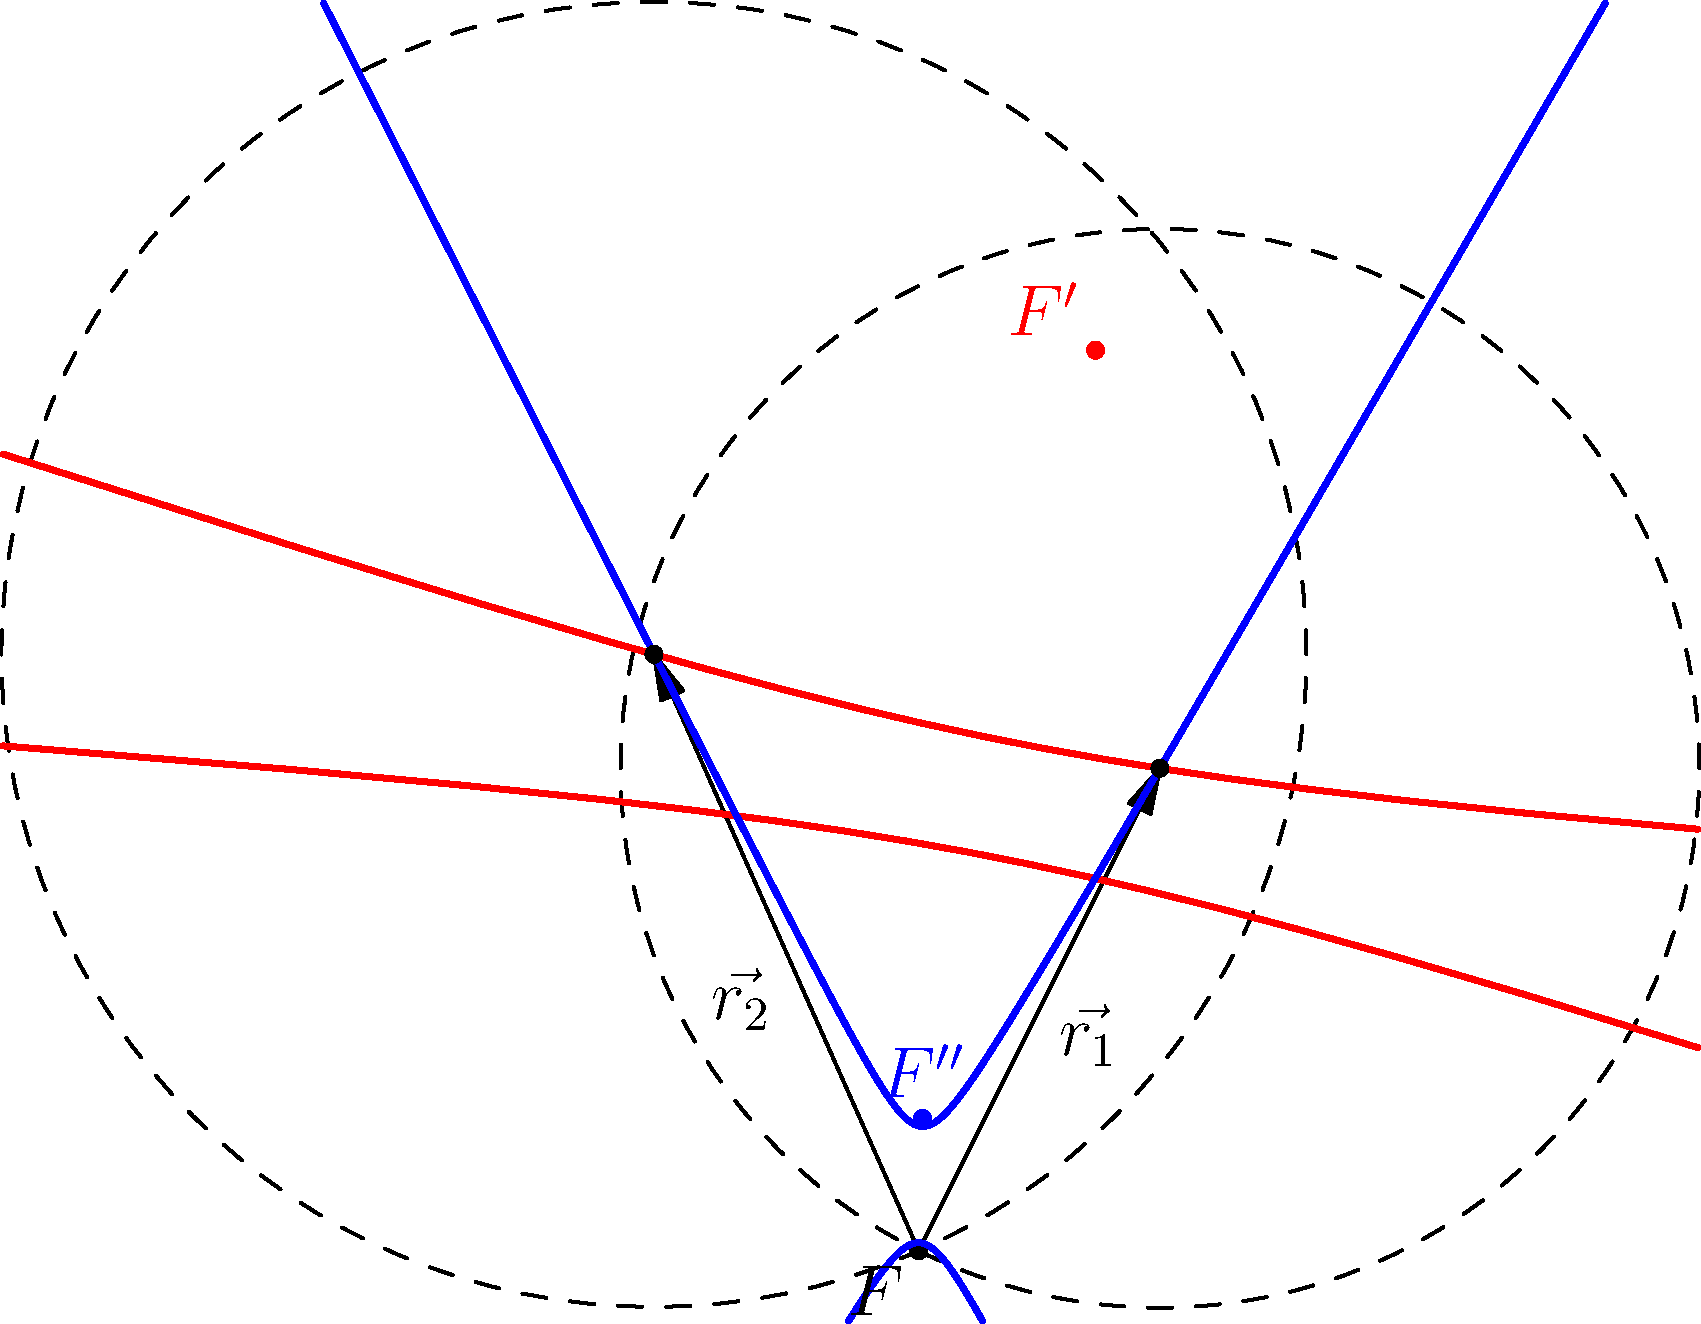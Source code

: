 import graph;
import geometry;

/* Define the settings for the script */
settings.outformat="png";
settings.render=6;
size(10cm,0);

/* Declare all available ellipse focus */
pair F0 = (0, 0),
     F1 = (0.0733, 0.37333),
     F2  = (0.00157, 0.05485);

/* Declare the initial and final position vectors */
pair r1 = (0.1, 0.2),
     r2 = (-0.10975, 0.24724);

/* The radius for the circles centered at r1 and r2 vectors */
real R1 = 0.22361,
     R2 = 0.2705;

/* Declare the two transfer orbits */
real a1 = -0.02437,
     b1 = -0.43784,
     c1 = -1.09639,
     d1 = 0.08352,
     e1 = 0.42536,
     f1 = -0.04057;
bqe conic1 = bqe(a1,b1,c1,d1,e1,f1);
conic orbit1 = conic(conic1);

real a2 = 1.18983,
     b2 = -0.08839,
     c2 = -0.34928,
     d2 = 0.00055,
     e2 = 0.01923,
     f2 = -0.00006;
bqe conic2 = bqe(a2,b2,c2,d2,e2,f2);
conic orbit2 = conic(conic2);

/* Draw the initial and final position vectors */
draw("$\vec{r_1}$", F0 -- r1, Arrow());
draw("$\vec{r_2}$", F0 -- r2, SW, Arrow());

/* Draw the knwon focus */
dot("$F$", F0, SW);

/* Draw the circles centered at r1 and r2 vectors together with the new focus */
draw(circle(r1, R1), dashed);
draw(circle(r2, R2), dashed);
dot("$F'$", F1, NW, red);
dot("$F''$", F2, N, blue);

/* Draw both transfer orbits */
draw(orbit1, 1bp+red);
draw(orbit2, 1bp+blue);

dot(r1);
dot(r2);
